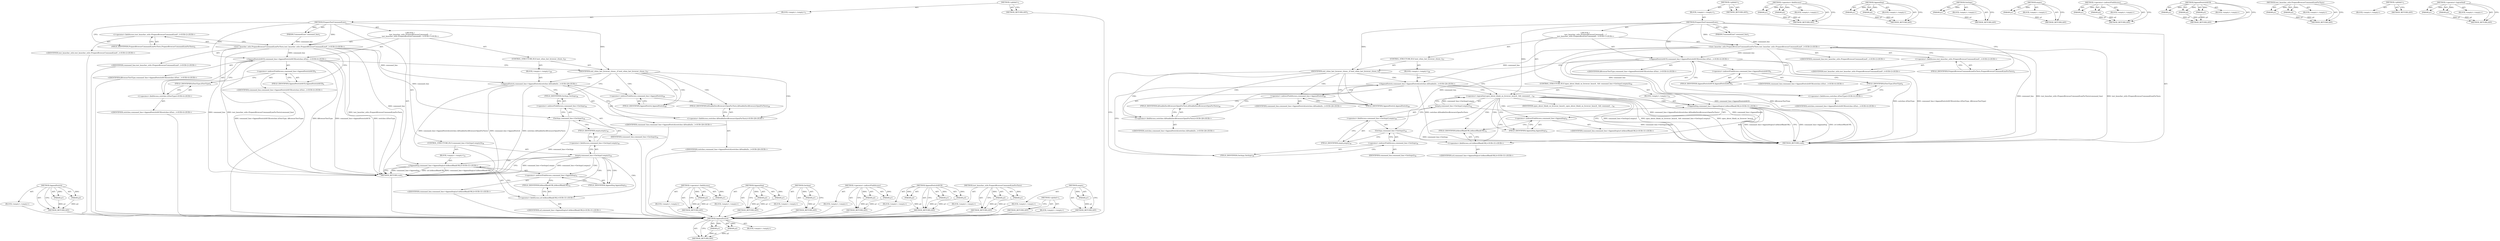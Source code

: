 digraph "&lt;operator&gt;.logicalAnd" {
vulnerable_88 [label=<(METHOD,AppendSwitch)>];
vulnerable_89 [label=<(PARAM,p1)>];
vulnerable_90 [label=<(PARAM,p2)>];
vulnerable_91 [label=<(BLOCK,&lt;empty&gt;,&lt;empty&gt;)>];
vulnerable_92 [label=<(METHOD_RETURN,ANY)>];
vulnerable_6 [label=<(METHOD,&lt;global&gt;)<SUB>1</SUB>>];
vulnerable_7 [label=<(BLOCK,&lt;empty&gt;,&lt;empty&gt;)<SUB>1</SUB>>];
vulnerable_8 [label=<(METHOD,PrepareTestCommandLine)<SUB>1</SUB>>];
vulnerable_9 [label=<(PARAM,CommandLine* command_line)<SUB>1</SUB>>];
vulnerable_10 [label="<(BLOCK,{
  test_launcher_utils::PrepareBrowserCommandL...,{
  test_launcher_utils::PrepareBrowserCommandL...)<SUB>1</SUB>>"];
vulnerable_11 [label="<(test_launcher_utils.PrepareBrowserCommandLineForTests,test_launcher_utils::PrepareBrowserCommandLineF...)<SUB>2</SUB>>"];
vulnerable_12 [label="<(&lt;operator&gt;.fieldAccess,test_launcher_utils::PrepareBrowserCommandLineF...)<SUB>2</SUB>>"];
vulnerable_13 [label="<(IDENTIFIER,test_launcher_utils,test_launcher_utils::PrepareBrowserCommandLineF...)<SUB>2</SUB>>"];
vulnerable_14 [label=<(FIELD_IDENTIFIER,PrepareBrowserCommandLineForTests,PrepareBrowserCommandLineForTests)<SUB>2</SUB>>];
vulnerable_15 [label="<(IDENTIFIER,command_line,test_launcher_utils::PrepareBrowserCommandLineF...)<SUB>2</SUB>>"];
vulnerable_16 [label="<(AppendSwitchASCII,command_line-&gt;AppendSwitchASCII(switches::kTest...)<SUB>4</SUB>>"];
vulnerable_17 [label=<(&lt;operator&gt;.indirectFieldAccess,command_line-&gt;AppendSwitchASCII)<SUB>4</SUB>>];
vulnerable_18 [label="<(IDENTIFIER,command_line,command_line-&gt;AppendSwitchASCII(switches::kTest...)<SUB>4</SUB>>"];
vulnerable_19 [label=<(FIELD_IDENTIFIER,AppendSwitchASCII,AppendSwitchASCII)<SUB>4</SUB>>];
vulnerable_20 [label="<(&lt;operator&gt;.fieldAccess,switches::kTestType)<SUB>4</SUB>>"];
vulnerable_21 [label="<(IDENTIFIER,switches,command_line-&gt;AppendSwitchASCII(switches::kTest...)<SUB>4</SUB>>"];
vulnerable_22 [label=<(FIELD_IDENTIFIER,kTestType,kTestType)<SUB>4</SUB>>];
vulnerable_23 [label="<(IDENTIFIER,kBrowserTestType,command_line-&gt;AppendSwitchASCII(switches::kTest...)<SUB>4</SUB>>"];
vulnerable_24 [label=<(CONTROL_STRUCTURE,IF,if (exit_when_last_browser_closes_))<SUB>27</SUB>>];
vulnerable_25 [label=<(IDENTIFIER,exit_when_last_browser_closes_,if (exit_when_last_browser_closes_))<SUB>27</SUB>>];
vulnerable_26 [label=<(BLOCK,&lt;empty&gt;,&lt;empty&gt;)<SUB>28</SUB>>];
vulnerable_27 [label="<(AppendSwitch,command_line-&gt;AppendSwitch(switches::kDisableZe...)<SUB>28</SUB>>"];
vulnerable_28 [label=<(&lt;operator&gt;.indirectFieldAccess,command_line-&gt;AppendSwitch)<SUB>28</SUB>>];
vulnerable_29 [label="<(IDENTIFIER,command_line,command_line-&gt;AppendSwitch(switches::kDisableZe...)<SUB>28</SUB>>"];
vulnerable_30 [label=<(FIELD_IDENTIFIER,AppendSwitch,AppendSwitch)<SUB>28</SUB>>];
vulnerable_31 [label="<(&lt;operator&gt;.fieldAccess,switches::kDisableZeroBrowsersOpenForTests)<SUB>28</SUB>>"];
vulnerable_32 [label="<(IDENTIFIER,switches,command_line-&gt;AppendSwitch(switches::kDisableZe...)<SUB>28</SUB>>"];
vulnerable_33 [label=<(FIELD_IDENTIFIER,kDisableZeroBrowsersOpenForTests,kDisableZeroBrowsersOpenForTests)<SUB>28</SUB>>];
vulnerable_34 [label=<(CONTROL_STRUCTURE,IF,if (command_line-&gt;GetArgs().empty()))<SUB>30</SUB>>];
vulnerable_35 [label=<(empty,command_line-&gt;GetArgs().empty())<SUB>30</SUB>>];
vulnerable_36 [label=<(&lt;operator&gt;.fieldAccess,command_line-&gt;GetArgs().empty)<SUB>30</SUB>>];
vulnerable_37 [label=<(GetArgs,command_line-&gt;GetArgs())<SUB>30</SUB>>];
vulnerable_38 [label=<(&lt;operator&gt;.indirectFieldAccess,command_line-&gt;GetArgs)<SUB>30</SUB>>];
vulnerable_39 [label=<(IDENTIFIER,command_line,command_line-&gt;GetArgs())<SUB>30</SUB>>];
vulnerable_40 [label=<(FIELD_IDENTIFIER,GetArgs,GetArgs)<SUB>30</SUB>>];
vulnerable_41 [label=<(FIELD_IDENTIFIER,empty,empty)<SUB>30</SUB>>];
vulnerable_42 [label=<(BLOCK,&lt;empty&gt;,&lt;empty&gt;)<SUB>31</SUB>>];
vulnerable_43 [label="<(AppendArg,command_line-&gt;AppendArg(url::kAboutBlankURL))<SUB>31</SUB>>"];
vulnerable_44 [label=<(&lt;operator&gt;.indirectFieldAccess,command_line-&gt;AppendArg)<SUB>31</SUB>>];
vulnerable_45 [label="<(IDENTIFIER,command_line,command_line-&gt;AppendArg(url::kAboutBlankURL))<SUB>31</SUB>>"];
vulnerable_46 [label=<(FIELD_IDENTIFIER,AppendArg,AppendArg)<SUB>31</SUB>>];
vulnerable_47 [label="<(&lt;operator&gt;.fieldAccess,url::kAboutBlankURL)<SUB>31</SUB>>"];
vulnerable_48 [label="<(IDENTIFIER,url,command_line-&gt;AppendArg(url::kAboutBlankURL))<SUB>31</SUB>>"];
vulnerable_49 [label=<(FIELD_IDENTIFIER,kAboutBlankURL,kAboutBlankURL)<SUB>31</SUB>>];
vulnerable_50 [label=<(METHOD_RETURN,void)<SUB>1</SUB>>];
vulnerable_52 [label=<(METHOD_RETURN,ANY)<SUB>1</SUB>>];
vulnerable_72 [label=<(METHOD,&lt;operator&gt;.fieldAccess)>];
vulnerable_73 [label=<(PARAM,p1)>];
vulnerable_74 [label=<(PARAM,p2)>];
vulnerable_75 [label=<(BLOCK,&lt;empty&gt;,&lt;empty&gt;)>];
vulnerable_76 [label=<(METHOD_RETURN,ANY)>];
vulnerable_101 [label=<(METHOD,AppendArg)>];
vulnerable_102 [label=<(PARAM,p1)>];
vulnerable_103 [label=<(PARAM,p2)>];
vulnerable_104 [label=<(BLOCK,&lt;empty&gt;,&lt;empty&gt;)>];
vulnerable_105 [label=<(METHOD_RETURN,ANY)>];
vulnerable_97 [label=<(METHOD,GetArgs)>];
vulnerable_98 [label=<(PARAM,p1)>];
vulnerable_99 [label=<(BLOCK,&lt;empty&gt;,&lt;empty&gt;)>];
vulnerable_100 [label=<(METHOD_RETURN,ANY)>];
vulnerable_83 [label=<(METHOD,&lt;operator&gt;.indirectFieldAccess)>];
vulnerable_84 [label=<(PARAM,p1)>];
vulnerable_85 [label=<(PARAM,p2)>];
vulnerable_86 [label=<(BLOCK,&lt;empty&gt;,&lt;empty&gt;)>];
vulnerable_87 [label=<(METHOD_RETURN,ANY)>];
vulnerable_77 [label=<(METHOD,AppendSwitchASCII)>];
vulnerable_78 [label=<(PARAM,p1)>];
vulnerable_79 [label=<(PARAM,p2)>];
vulnerable_80 [label=<(PARAM,p3)>];
vulnerable_81 [label=<(BLOCK,&lt;empty&gt;,&lt;empty&gt;)>];
vulnerable_82 [label=<(METHOD_RETURN,ANY)>];
vulnerable_67 [label=<(METHOD,test_launcher_utils.PrepareBrowserCommandLineForTests)>];
vulnerable_68 [label=<(PARAM,p1)>];
vulnerable_69 [label=<(PARAM,p2)>];
vulnerable_70 [label=<(BLOCK,&lt;empty&gt;,&lt;empty&gt;)>];
vulnerable_71 [label=<(METHOD_RETURN,ANY)>];
vulnerable_61 [label=<(METHOD,&lt;global&gt;)<SUB>1</SUB>>];
vulnerable_62 [label=<(BLOCK,&lt;empty&gt;,&lt;empty&gt;)>];
vulnerable_63 [label=<(METHOD_RETURN,ANY)>];
vulnerable_93 [label=<(METHOD,empty)>];
vulnerable_94 [label=<(PARAM,p1)>];
vulnerable_95 [label=<(BLOCK,&lt;empty&gt;,&lt;empty&gt;)>];
vulnerable_96 [label=<(METHOD_RETURN,ANY)>];
fixed_90 [label=<(METHOD,AppendSwitch)>];
fixed_91 [label=<(PARAM,p1)>];
fixed_92 [label=<(PARAM,p2)>];
fixed_93 [label=<(BLOCK,&lt;empty&gt;,&lt;empty&gt;)>];
fixed_94 [label=<(METHOD_RETURN,ANY)>];
fixed_6 [label=<(METHOD,&lt;global&gt;)<SUB>1</SUB>>];
fixed_7 [label=<(BLOCK,&lt;empty&gt;,&lt;empty&gt;)<SUB>1</SUB>>];
fixed_8 [label=<(METHOD,PrepareTestCommandLine)<SUB>1</SUB>>];
fixed_9 [label=<(PARAM,CommandLine* command_line)<SUB>1</SUB>>];
fixed_10 [label="<(BLOCK,{
  test_launcher_utils::PrepareBrowserCommandL...,{
  test_launcher_utils::PrepareBrowserCommandL...)<SUB>1</SUB>>"];
fixed_11 [label="<(test_launcher_utils.PrepareBrowserCommandLineForTests,test_launcher_utils::PrepareBrowserCommandLineF...)<SUB>2</SUB>>"];
fixed_12 [label="<(&lt;operator&gt;.fieldAccess,test_launcher_utils::PrepareBrowserCommandLineF...)<SUB>2</SUB>>"];
fixed_13 [label="<(IDENTIFIER,test_launcher_utils,test_launcher_utils::PrepareBrowserCommandLineF...)<SUB>2</SUB>>"];
fixed_14 [label=<(FIELD_IDENTIFIER,PrepareBrowserCommandLineForTests,PrepareBrowserCommandLineForTests)<SUB>2</SUB>>];
fixed_15 [label="<(IDENTIFIER,command_line,test_launcher_utils::PrepareBrowserCommandLineF...)<SUB>2</SUB>>"];
fixed_16 [label="<(AppendSwitchASCII,command_line-&gt;AppendSwitchASCII(switches::kTest...)<SUB>4</SUB>>"];
fixed_17 [label=<(&lt;operator&gt;.indirectFieldAccess,command_line-&gt;AppendSwitchASCII)<SUB>4</SUB>>];
fixed_18 [label="<(IDENTIFIER,command_line,command_line-&gt;AppendSwitchASCII(switches::kTest...)<SUB>4</SUB>>"];
fixed_19 [label=<(FIELD_IDENTIFIER,AppendSwitchASCII,AppendSwitchASCII)<SUB>4</SUB>>];
fixed_20 [label="<(&lt;operator&gt;.fieldAccess,switches::kTestType)<SUB>4</SUB>>"];
fixed_21 [label="<(IDENTIFIER,switches,command_line-&gt;AppendSwitchASCII(switches::kTest...)<SUB>4</SUB>>"];
fixed_22 [label=<(FIELD_IDENTIFIER,kTestType,kTestType)<SUB>4</SUB>>];
fixed_23 [label="<(IDENTIFIER,kBrowserTestType,command_line-&gt;AppendSwitchASCII(switches::kTest...)<SUB>4</SUB>>"];
fixed_24 [label=<(CONTROL_STRUCTURE,IF,if (exit_when_last_browser_closes_))<SUB>27</SUB>>];
fixed_25 [label=<(IDENTIFIER,exit_when_last_browser_closes_,if (exit_when_last_browser_closes_))<SUB>27</SUB>>];
fixed_26 [label=<(BLOCK,&lt;empty&gt;,&lt;empty&gt;)<SUB>28</SUB>>];
fixed_27 [label="<(AppendSwitch,command_line-&gt;AppendSwitch(switches::kDisableZe...)<SUB>28</SUB>>"];
fixed_28 [label=<(&lt;operator&gt;.indirectFieldAccess,command_line-&gt;AppendSwitch)<SUB>28</SUB>>];
fixed_29 [label="<(IDENTIFIER,command_line,command_line-&gt;AppendSwitch(switches::kDisableZe...)<SUB>28</SUB>>"];
fixed_30 [label=<(FIELD_IDENTIFIER,AppendSwitch,AppendSwitch)<SUB>28</SUB>>];
fixed_31 [label="<(&lt;operator&gt;.fieldAccess,switches::kDisableZeroBrowsersOpenForTests)<SUB>28</SUB>>"];
fixed_32 [label="<(IDENTIFIER,switches,command_line-&gt;AppendSwitch(switches::kDisableZe...)<SUB>28</SUB>>"];
fixed_33 [label=<(FIELD_IDENTIFIER,kDisableZeroBrowsersOpenForTests,kDisableZeroBrowsersOpenForTests)<SUB>28</SUB>>];
fixed_34 [label=<(CONTROL_STRUCTURE,IF,if (open_about_blank_on_browser_launch_ &amp;&amp; command_line-&gt;GetArgs().empty()))<SUB>30</SUB>>];
fixed_35 [label=<(&lt;operator&gt;.logicalAnd,open_about_blank_on_browser_launch_ &amp;&amp; command_...)<SUB>30</SUB>>];
fixed_36 [label=<(IDENTIFIER,open_about_blank_on_browser_launch_,open_about_blank_on_browser_launch_ &amp;&amp; command_...)<SUB>30</SUB>>];
fixed_37 [label=<(empty,command_line-&gt;GetArgs().empty())<SUB>30</SUB>>];
fixed_38 [label=<(&lt;operator&gt;.fieldAccess,command_line-&gt;GetArgs().empty)<SUB>30</SUB>>];
fixed_39 [label=<(GetArgs,command_line-&gt;GetArgs())<SUB>30</SUB>>];
fixed_40 [label=<(&lt;operator&gt;.indirectFieldAccess,command_line-&gt;GetArgs)<SUB>30</SUB>>];
fixed_41 [label=<(IDENTIFIER,command_line,command_line-&gt;GetArgs())<SUB>30</SUB>>];
fixed_42 [label=<(FIELD_IDENTIFIER,GetArgs,GetArgs)<SUB>30</SUB>>];
fixed_43 [label=<(FIELD_IDENTIFIER,empty,empty)<SUB>30</SUB>>];
fixed_44 [label=<(BLOCK,&lt;empty&gt;,&lt;empty&gt;)<SUB>31</SUB>>];
fixed_45 [label="<(AppendArg,command_line-&gt;AppendArg(url::kAboutBlankURL))<SUB>31</SUB>>"];
fixed_46 [label=<(&lt;operator&gt;.indirectFieldAccess,command_line-&gt;AppendArg)<SUB>31</SUB>>];
fixed_47 [label="<(IDENTIFIER,command_line,command_line-&gt;AppendArg(url::kAboutBlankURL))<SUB>31</SUB>>"];
fixed_48 [label=<(FIELD_IDENTIFIER,AppendArg,AppendArg)<SUB>31</SUB>>];
fixed_49 [label="<(&lt;operator&gt;.fieldAccess,url::kAboutBlankURL)<SUB>31</SUB>>"];
fixed_50 [label="<(IDENTIFIER,url,command_line-&gt;AppendArg(url::kAboutBlankURL))<SUB>31</SUB>>"];
fixed_51 [label=<(FIELD_IDENTIFIER,kAboutBlankURL,kAboutBlankURL)<SUB>31</SUB>>];
fixed_52 [label=<(METHOD_RETURN,void)<SUB>1</SUB>>];
fixed_54 [label=<(METHOD_RETURN,ANY)<SUB>1</SUB>>];
fixed_74 [label=<(METHOD,&lt;operator&gt;.fieldAccess)>];
fixed_75 [label=<(PARAM,p1)>];
fixed_76 [label=<(PARAM,p2)>];
fixed_77 [label=<(BLOCK,&lt;empty&gt;,&lt;empty&gt;)>];
fixed_78 [label=<(METHOD_RETURN,ANY)>];
fixed_108 [label=<(METHOD,AppendArg)>];
fixed_109 [label=<(PARAM,p1)>];
fixed_110 [label=<(PARAM,p2)>];
fixed_111 [label=<(BLOCK,&lt;empty&gt;,&lt;empty&gt;)>];
fixed_112 [label=<(METHOD_RETURN,ANY)>];
fixed_104 [label=<(METHOD,GetArgs)>];
fixed_105 [label=<(PARAM,p1)>];
fixed_106 [label=<(BLOCK,&lt;empty&gt;,&lt;empty&gt;)>];
fixed_107 [label=<(METHOD_RETURN,ANY)>];
fixed_100 [label=<(METHOD,empty)>];
fixed_101 [label=<(PARAM,p1)>];
fixed_102 [label=<(BLOCK,&lt;empty&gt;,&lt;empty&gt;)>];
fixed_103 [label=<(METHOD_RETURN,ANY)>];
fixed_85 [label=<(METHOD,&lt;operator&gt;.indirectFieldAccess)>];
fixed_86 [label=<(PARAM,p1)>];
fixed_87 [label=<(PARAM,p2)>];
fixed_88 [label=<(BLOCK,&lt;empty&gt;,&lt;empty&gt;)>];
fixed_89 [label=<(METHOD_RETURN,ANY)>];
fixed_79 [label=<(METHOD,AppendSwitchASCII)>];
fixed_80 [label=<(PARAM,p1)>];
fixed_81 [label=<(PARAM,p2)>];
fixed_82 [label=<(PARAM,p3)>];
fixed_83 [label=<(BLOCK,&lt;empty&gt;,&lt;empty&gt;)>];
fixed_84 [label=<(METHOD_RETURN,ANY)>];
fixed_69 [label=<(METHOD,test_launcher_utils.PrepareBrowserCommandLineForTests)>];
fixed_70 [label=<(PARAM,p1)>];
fixed_71 [label=<(PARAM,p2)>];
fixed_72 [label=<(BLOCK,&lt;empty&gt;,&lt;empty&gt;)>];
fixed_73 [label=<(METHOD_RETURN,ANY)>];
fixed_63 [label=<(METHOD,&lt;global&gt;)<SUB>1</SUB>>];
fixed_64 [label=<(BLOCK,&lt;empty&gt;,&lt;empty&gt;)>];
fixed_65 [label=<(METHOD_RETURN,ANY)>];
fixed_95 [label=<(METHOD,&lt;operator&gt;.logicalAnd)>];
fixed_96 [label=<(PARAM,p1)>];
fixed_97 [label=<(PARAM,p2)>];
fixed_98 [label=<(BLOCK,&lt;empty&gt;,&lt;empty&gt;)>];
fixed_99 [label=<(METHOD_RETURN,ANY)>];
vulnerable_88 -> vulnerable_89  [key=0, label="AST: "];
vulnerable_88 -> vulnerable_89  [key=1, label="DDG: "];
vulnerable_88 -> vulnerable_91  [key=0, label="AST: "];
vulnerable_88 -> vulnerable_90  [key=0, label="AST: "];
vulnerable_88 -> vulnerable_90  [key=1, label="DDG: "];
vulnerable_88 -> vulnerable_92  [key=0, label="AST: "];
vulnerable_88 -> vulnerable_92  [key=1, label="CFG: "];
vulnerable_89 -> vulnerable_92  [key=0, label="DDG: p1"];
vulnerable_90 -> vulnerable_92  [key=0, label="DDG: p2"];
vulnerable_91 -> fixed_90  [key=0];
vulnerable_92 -> fixed_90  [key=0];
vulnerable_6 -> vulnerable_7  [key=0, label="AST: "];
vulnerable_6 -> vulnerable_52  [key=0, label="AST: "];
vulnerable_6 -> vulnerable_52  [key=1, label="CFG: "];
vulnerable_7 -> vulnerable_8  [key=0, label="AST: "];
vulnerable_8 -> vulnerable_9  [key=0, label="AST: "];
vulnerable_8 -> vulnerable_9  [key=1, label="DDG: "];
vulnerable_8 -> vulnerable_10  [key=0, label="AST: "];
vulnerable_8 -> vulnerable_50  [key=0, label="AST: "];
vulnerable_8 -> vulnerable_14  [key=0, label="CFG: "];
vulnerable_8 -> vulnerable_11  [key=0, label="DDG: "];
vulnerable_8 -> vulnerable_16  [key=0, label="DDG: "];
vulnerable_8 -> vulnerable_25  [key=0, label="DDG: "];
vulnerable_9 -> vulnerable_11  [key=0, label="DDG: command_line"];
vulnerable_10 -> vulnerable_11  [key=0, label="AST: "];
vulnerable_10 -> vulnerable_16  [key=0, label="AST: "];
vulnerable_10 -> vulnerable_24  [key=0, label="AST: "];
vulnerable_10 -> vulnerable_34  [key=0, label="AST: "];
vulnerable_11 -> vulnerable_12  [key=0, label="AST: "];
vulnerable_11 -> vulnerable_15  [key=0, label="AST: "];
vulnerable_11 -> vulnerable_19  [key=0, label="CFG: "];
vulnerable_11 -> vulnerable_50  [key=0, label="DDG: test_launcher_utils::PrepareBrowserCommandLineForTests"];
vulnerable_11 -> vulnerable_50  [key=1, label="DDG: command_line"];
vulnerable_11 -> vulnerable_50  [key=2, label="DDG: test_launcher_utils::PrepareBrowserCommandLineForTests(command_line)"];
vulnerable_11 -> vulnerable_16  [key=0, label="DDG: command_line"];
vulnerable_11 -> vulnerable_27  [key=0, label="DDG: command_line"];
vulnerable_11 -> vulnerable_43  [key=0, label="DDG: command_line"];
vulnerable_11 -> vulnerable_37  [key=0, label="DDG: command_line"];
vulnerable_12 -> vulnerable_13  [key=0, label="AST: "];
vulnerable_12 -> vulnerable_14  [key=0, label="AST: "];
vulnerable_12 -> vulnerable_11  [key=0, label="CFG: "];
vulnerable_13 -> fixed_90  [key=0];
vulnerable_14 -> vulnerable_12  [key=0, label="CFG: "];
vulnerable_15 -> fixed_90  [key=0];
vulnerable_16 -> vulnerable_17  [key=0, label="AST: "];
vulnerable_16 -> vulnerable_20  [key=0, label="AST: "];
vulnerable_16 -> vulnerable_23  [key=0, label="AST: "];
vulnerable_16 -> vulnerable_25  [key=0, label="CFG: "];
vulnerable_16 -> vulnerable_50  [key=0, label="DDG: command_line-&gt;AppendSwitchASCII"];
vulnerable_16 -> vulnerable_50  [key=1, label="DDG: switches::kTestType"];
vulnerable_16 -> vulnerable_50  [key=2, label="DDG: command_line-&gt;AppendSwitchASCII(switches::kTestType, kBrowserTestType)"];
vulnerable_16 -> vulnerable_50  [key=3, label="DDG: kBrowserTestType"];
vulnerable_17 -> vulnerable_18  [key=0, label="AST: "];
vulnerable_17 -> vulnerable_19  [key=0, label="AST: "];
vulnerable_17 -> vulnerable_22  [key=0, label="CFG: "];
vulnerable_18 -> fixed_90  [key=0];
vulnerable_19 -> vulnerable_17  [key=0, label="CFG: "];
vulnerable_20 -> vulnerable_21  [key=0, label="AST: "];
vulnerable_20 -> vulnerable_22  [key=0, label="AST: "];
vulnerable_20 -> vulnerable_16  [key=0, label="CFG: "];
vulnerable_21 -> fixed_90  [key=0];
vulnerable_22 -> vulnerable_20  [key=0, label="CFG: "];
vulnerable_23 -> fixed_90  [key=0];
vulnerable_24 -> vulnerable_25  [key=0, label="AST: "];
vulnerable_24 -> vulnerable_26  [key=0, label="AST: "];
vulnerable_25 -> vulnerable_30  [key=0, label="CFG: "];
vulnerable_25 -> vulnerable_30  [key=1, label="CDG: "];
vulnerable_25 -> vulnerable_40  [key=0, label="CFG: "];
vulnerable_25 -> vulnerable_33  [key=0, label="CDG: "];
vulnerable_25 -> vulnerable_28  [key=0, label="CDG: "];
vulnerable_25 -> vulnerable_27  [key=0, label="CDG: "];
vulnerable_25 -> vulnerable_31  [key=0, label="CDG: "];
vulnerable_26 -> vulnerable_27  [key=0, label="AST: "];
vulnerable_27 -> vulnerable_28  [key=0, label="AST: "];
vulnerable_27 -> vulnerable_31  [key=0, label="AST: "];
vulnerable_27 -> vulnerable_40  [key=0, label="CFG: "];
vulnerable_27 -> vulnerable_50  [key=0, label="DDG: command_line-&gt;AppendSwitch"];
vulnerable_27 -> vulnerable_50  [key=1, label="DDG: switches::kDisableZeroBrowsersOpenForTests"];
vulnerable_27 -> vulnerable_50  [key=2, label="DDG: command_line-&gt;AppendSwitch(switches::kDisableZeroBrowsersOpenForTests)"];
vulnerable_28 -> vulnerable_29  [key=0, label="AST: "];
vulnerable_28 -> vulnerable_30  [key=0, label="AST: "];
vulnerable_28 -> vulnerable_33  [key=0, label="CFG: "];
vulnerable_29 -> fixed_90  [key=0];
vulnerable_30 -> vulnerable_28  [key=0, label="CFG: "];
vulnerable_31 -> vulnerable_32  [key=0, label="AST: "];
vulnerable_31 -> vulnerable_33  [key=0, label="AST: "];
vulnerable_31 -> vulnerable_27  [key=0, label="CFG: "];
vulnerable_32 -> fixed_90  [key=0];
vulnerable_33 -> vulnerable_31  [key=0, label="CFG: "];
vulnerable_34 -> vulnerable_35  [key=0, label="AST: "];
vulnerable_34 -> vulnerable_42  [key=0, label="AST: "];
vulnerable_35 -> vulnerable_36  [key=0, label="AST: "];
vulnerable_35 -> vulnerable_50  [key=0, label="CFG: "];
vulnerable_35 -> vulnerable_50  [key=1, label="DDG: command_line-&gt;GetArgs().empty"];
vulnerable_35 -> vulnerable_50  [key=2, label="DDG: command_line-&gt;GetArgs().empty()"];
vulnerable_35 -> vulnerable_46  [key=0, label="CFG: "];
vulnerable_35 -> vulnerable_46  [key=1, label="CDG: "];
vulnerable_35 -> vulnerable_47  [key=0, label="CDG: "];
vulnerable_35 -> vulnerable_49  [key=0, label="CDG: "];
vulnerable_35 -> vulnerable_44  [key=0, label="CDG: "];
vulnerable_35 -> vulnerable_43  [key=0, label="CDG: "];
vulnerable_36 -> vulnerable_37  [key=0, label="AST: "];
vulnerable_36 -> vulnerable_41  [key=0, label="AST: "];
vulnerable_36 -> vulnerable_35  [key=0, label="CFG: "];
vulnerable_37 -> vulnerable_38  [key=0, label="AST: "];
vulnerable_37 -> vulnerable_41  [key=0, label="CFG: "];
vulnerable_37 -> vulnerable_50  [key=0, label="DDG: command_line-&gt;GetArgs"];
vulnerable_38 -> vulnerable_39  [key=0, label="AST: "];
vulnerable_38 -> vulnerable_40  [key=0, label="AST: "];
vulnerable_38 -> vulnerable_37  [key=0, label="CFG: "];
vulnerable_39 -> fixed_90  [key=0];
vulnerable_40 -> vulnerable_38  [key=0, label="CFG: "];
vulnerable_41 -> vulnerable_36  [key=0, label="CFG: "];
vulnerable_42 -> vulnerable_43  [key=0, label="AST: "];
vulnerable_43 -> vulnerable_44  [key=0, label="AST: "];
vulnerable_43 -> vulnerable_47  [key=0, label="AST: "];
vulnerable_43 -> vulnerable_50  [key=0, label="CFG: "];
vulnerable_43 -> vulnerable_50  [key=1, label="DDG: command_line-&gt;AppendArg"];
vulnerable_43 -> vulnerable_50  [key=2, label="DDG: url::kAboutBlankURL"];
vulnerable_43 -> vulnerable_50  [key=3, label="DDG: command_line-&gt;AppendArg(url::kAboutBlankURL)"];
vulnerable_44 -> vulnerable_45  [key=0, label="AST: "];
vulnerable_44 -> vulnerable_46  [key=0, label="AST: "];
vulnerable_44 -> vulnerable_49  [key=0, label="CFG: "];
vulnerable_45 -> fixed_90  [key=0];
vulnerable_46 -> vulnerable_44  [key=0, label="CFG: "];
vulnerable_47 -> vulnerable_48  [key=0, label="AST: "];
vulnerable_47 -> vulnerable_49  [key=0, label="AST: "];
vulnerable_47 -> vulnerable_43  [key=0, label="CFG: "];
vulnerable_48 -> fixed_90  [key=0];
vulnerable_49 -> vulnerable_47  [key=0, label="CFG: "];
vulnerable_50 -> fixed_90  [key=0];
vulnerable_52 -> fixed_90  [key=0];
vulnerable_72 -> vulnerable_73  [key=0, label="AST: "];
vulnerable_72 -> vulnerable_73  [key=1, label="DDG: "];
vulnerable_72 -> vulnerable_75  [key=0, label="AST: "];
vulnerable_72 -> vulnerable_74  [key=0, label="AST: "];
vulnerable_72 -> vulnerable_74  [key=1, label="DDG: "];
vulnerable_72 -> vulnerable_76  [key=0, label="AST: "];
vulnerable_72 -> vulnerable_76  [key=1, label="CFG: "];
vulnerable_73 -> vulnerable_76  [key=0, label="DDG: p1"];
vulnerable_74 -> vulnerable_76  [key=0, label="DDG: p2"];
vulnerable_75 -> fixed_90  [key=0];
vulnerable_76 -> fixed_90  [key=0];
vulnerable_101 -> vulnerable_102  [key=0, label="AST: "];
vulnerable_101 -> vulnerable_102  [key=1, label="DDG: "];
vulnerable_101 -> vulnerable_104  [key=0, label="AST: "];
vulnerable_101 -> vulnerable_103  [key=0, label="AST: "];
vulnerable_101 -> vulnerable_103  [key=1, label="DDG: "];
vulnerable_101 -> vulnerable_105  [key=0, label="AST: "];
vulnerable_101 -> vulnerable_105  [key=1, label="CFG: "];
vulnerable_102 -> vulnerable_105  [key=0, label="DDG: p1"];
vulnerable_103 -> vulnerable_105  [key=0, label="DDG: p2"];
vulnerable_104 -> fixed_90  [key=0];
vulnerable_105 -> fixed_90  [key=0];
vulnerable_97 -> vulnerable_98  [key=0, label="AST: "];
vulnerable_97 -> vulnerable_98  [key=1, label="DDG: "];
vulnerable_97 -> vulnerable_99  [key=0, label="AST: "];
vulnerable_97 -> vulnerable_100  [key=0, label="AST: "];
vulnerable_97 -> vulnerable_100  [key=1, label="CFG: "];
vulnerable_98 -> vulnerable_100  [key=0, label="DDG: p1"];
vulnerable_99 -> fixed_90  [key=0];
vulnerable_100 -> fixed_90  [key=0];
vulnerable_83 -> vulnerable_84  [key=0, label="AST: "];
vulnerable_83 -> vulnerable_84  [key=1, label="DDG: "];
vulnerable_83 -> vulnerable_86  [key=0, label="AST: "];
vulnerable_83 -> vulnerable_85  [key=0, label="AST: "];
vulnerable_83 -> vulnerable_85  [key=1, label="DDG: "];
vulnerable_83 -> vulnerable_87  [key=0, label="AST: "];
vulnerable_83 -> vulnerable_87  [key=1, label="CFG: "];
vulnerable_84 -> vulnerable_87  [key=0, label="DDG: p1"];
vulnerable_85 -> vulnerable_87  [key=0, label="DDG: p2"];
vulnerable_86 -> fixed_90  [key=0];
vulnerable_87 -> fixed_90  [key=0];
vulnerable_77 -> vulnerable_78  [key=0, label="AST: "];
vulnerable_77 -> vulnerable_78  [key=1, label="DDG: "];
vulnerable_77 -> vulnerable_81  [key=0, label="AST: "];
vulnerable_77 -> vulnerable_79  [key=0, label="AST: "];
vulnerable_77 -> vulnerable_79  [key=1, label="DDG: "];
vulnerable_77 -> vulnerable_82  [key=0, label="AST: "];
vulnerable_77 -> vulnerable_82  [key=1, label="CFG: "];
vulnerable_77 -> vulnerable_80  [key=0, label="AST: "];
vulnerable_77 -> vulnerable_80  [key=1, label="DDG: "];
vulnerable_78 -> vulnerable_82  [key=0, label="DDG: p1"];
vulnerable_79 -> vulnerable_82  [key=0, label="DDG: p2"];
vulnerable_80 -> vulnerable_82  [key=0, label="DDG: p3"];
vulnerable_81 -> fixed_90  [key=0];
vulnerable_82 -> fixed_90  [key=0];
vulnerable_67 -> vulnerable_68  [key=0, label="AST: "];
vulnerable_67 -> vulnerable_68  [key=1, label="DDG: "];
vulnerable_67 -> vulnerable_70  [key=0, label="AST: "];
vulnerable_67 -> vulnerable_69  [key=0, label="AST: "];
vulnerable_67 -> vulnerable_69  [key=1, label="DDG: "];
vulnerable_67 -> vulnerable_71  [key=0, label="AST: "];
vulnerable_67 -> vulnerable_71  [key=1, label="CFG: "];
vulnerable_68 -> vulnerable_71  [key=0, label="DDG: p1"];
vulnerable_69 -> vulnerable_71  [key=0, label="DDG: p2"];
vulnerable_70 -> fixed_90  [key=0];
vulnerable_71 -> fixed_90  [key=0];
vulnerable_61 -> vulnerable_62  [key=0, label="AST: "];
vulnerable_61 -> vulnerable_63  [key=0, label="AST: "];
vulnerable_61 -> vulnerable_63  [key=1, label="CFG: "];
vulnerable_62 -> fixed_90  [key=0];
vulnerable_63 -> fixed_90  [key=0];
vulnerable_93 -> vulnerable_94  [key=0, label="AST: "];
vulnerable_93 -> vulnerable_94  [key=1, label="DDG: "];
vulnerable_93 -> vulnerable_95  [key=0, label="AST: "];
vulnerable_93 -> vulnerable_96  [key=0, label="AST: "];
vulnerable_93 -> vulnerable_96  [key=1, label="CFG: "];
vulnerable_94 -> vulnerable_96  [key=0, label="DDG: p1"];
vulnerable_95 -> fixed_90  [key=0];
vulnerable_96 -> fixed_90  [key=0];
fixed_90 -> fixed_91  [key=0, label="AST: "];
fixed_90 -> fixed_91  [key=1, label="DDG: "];
fixed_90 -> fixed_93  [key=0, label="AST: "];
fixed_90 -> fixed_92  [key=0, label="AST: "];
fixed_90 -> fixed_92  [key=1, label="DDG: "];
fixed_90 -> fixed_94  [key=0, label="AST: "];
fixed_90 -> fixed_94  [key=1, label="CFG: "];
fixed_91 -> fixed_94  [key=0, label="DDG: p1"];
fixed_92 -> fixed_94  [key=0, label="DDG: p2"];
fixed_6 -> fixed_7  [key=0, label="AST: "];
fixed_6 -> fixed_54  [key=0, label="AST: "];
fixed_6 -> fixed_54  [key=1, label="CFG: "];
fixed_7 -> fixed_8  [key=0, label="AST: "];
fixed_8 -> fixed_9  [key=0, label="AST: "];
fixed_8 -> fixed_9  [key=1, label="DDG: "];
fixed_8 -> fixed_10  [key=0, label="AST: "];
fixed_8 -> fixed_52  [key=0, label="AST: "];
fixed_8 -> fixed_14  [key=0, label="CFG: "];
fixed_8 -> fixed_11  [key=0, label="DDG: "];
fixed_8 -> fixed_16  [key=0, label="DDG: "];
fixed_8 -> fixed_25  [key=0, label="DDG: "];
fixed_8 -> fixed_35  [key=0, label="DDG: "];
fixed_9 -> fixed_11  [key=0, label="DDG: command_line"];
fixed_10 -> fixed_11  [key=0, label="AST: "];
fixed_10 -> fixed_16  [key=0, label="AST: "];
fixed_10 -> fixed_24  [key=0, label="AST: "];
fixed_10 -> fixed_34  [key=0, label="AST: "];
fixed_11 -> fixed_12  [key=0, label="AST: "];
fixed_11 -> fixed_15  [key=0, label="AST: "];
fixed_11 -> fixed_19  [key=0, label="CFG: "];
fixed_11 -> fixed_52  [key=0, label="DDG: test_launcher_utils::PrepareBrowserCommandLineForTests"];
fixed_11 -> fixed_52  [key=1, label="DDG: command_line"];
fixed_11 -> fixed_52  [key=2, label="DDG: test_launcher_utils::PrepareBrowserCommandLineForTests(command_line)"];
fixed_11 -> fixed_16  [key=0, label="DDG: command_line"];
fixed_11 -> fixed_27  [key=0, label="DDG: command_line"];
fixed_11 -> fixed_45  [key=0, label="DDG: command_line"];
fixed_11 -> fixed_39  [key=0, label="DDG: command_line"];
fixed_12 -> fixed_13  [key=0, label="AST: "];
fixed_12 -> fixed_14  [key=0, label="AST: "];
fixed_12 -> fixed_11  [key=0, label="CFG: "];
fixed_14 -> fixed_12  [key=0, label="CFG: "];
fixed_16 -> fixed_17  [key=0, label="AST: "];
fixed_16 -> fixed_20  [key=0, label="AST: "];
fixed_16 -> fixed_23  [key=0, label="AST: "];
fixed_16 -> fixed_25  [key=0, label="CFG: "];
fixed_16 -> fixed_52  [key=0, label="DDG: command_line-&gt;AppendSwitchASCII"];
fixed_16 -> fixed_52  [key=1, label="DDG: switches::kTestType"];
fixed_16 -> fixed_52  [key=2, label="DDG: command_line-&gt;AppendSwitchASCII(switches::kTestType, kBrowserTestType)"];
fixed_16 -> fixed_52  [key=3, label="DDG: kBrowserTestType"];
fixed_17 -> fixed_18  [key=0, label="AST: "];
fixed_17 -> fixed_19  [key=0, label="AST: "];
fixed_17 -> fixed_22  [key=0, label="CFG: "];
fixed_19 -> fixed_17  [key=0, label="CFG: "];
fixed_20 -> fixed_21  [key=0, label="AST: "];
fixed_20 -> fixed_22  [key=0, label="AST: "];
fixed_20 -> fixed_16  [key=0, label="CFG: "];
fixed_22 -> fixed_20  [key=0, label="CFG: "];
fixed_24 -> fixed_25  [key=0, label="AST: "];
fixed_24 -> fixed_26  [key=0, label="AST: "];
fixed_25 -> fixed_30  [key=0, label="CFG: "];
fixed_25 -> fixed_30  [key=1, label="CDG: "];
fixed_25 -> fixed_35  [key=0, label="CFG: "];
fixed_25 -> fixed_42  [key=0, label="CFG: "];
fixed_25 -> fixed_33  [key=0, label="CDG: "];
fixed_25 -> fixed_28  [key=0, label="CDG: "];
fixed_25 -> fixed_27  [key=0, label="CDG: "];
fixed_25 -> fixed_31  [key=0, label="CDG: "];
fixed_26 -> fixed_27  [key=0, label="AST: "];
fixed_27 -> fixed_28  [key=0, label="AST: "];
fixed_27 -> fixed_31  [key=0, label="AST: "];
fixed_27 -> fixed_35  [key=0, label="CFG: "];
fixed_27 -> fixed_42  [key=0, label="CFG: "];
fixed_27 -> fixed_52  [key=0, label="DDG: command_line-&gt;AppendSwitch"];
fixed_27 -> fixed_52  [key=1, label="DDG: switches::kDisableZeroBrowsersOpenForTests"];
fixed_27 -> fixed_52  [key=2, label="DDG: command_line-&gt;AppendSwitch(switches::kDisableZeroBrowsersOpenForTests)"];
fixed_28 -> fixed_29  [key=0, label="AST: "];
fixed_28 -> fixed_30  [key=0, label="AST: "];
fixed_28 -> fixed_33  [key=0, label="CFG: "];
fixed_30 -> fixed_28  [key=0, label="CFG: "];
fixed_31 -> fixed_32  [key=0, label="AST: "];
fixed_31 -> fixed_33  [key=0, label="AST: "];
fixed_31 -> fixed_27  [key=0, label="CFG: "];
fixed_33 -> fixed_31  [key=0, label="CFG: "];
fixed_34 -> fixed_35  [key=0, label="AST: "];
fixed_34 -> fixed_44  [key=0, label="AST: "];
fixed_35 -> fixed_36  [key=0, label="AST: "];
fixed_35 -> fixed_37  [key=0, label="AST: "];
fixed_35 -> fixed_52  [key=0, label="CFG: "];
fixed_35 -> fixed_52  [key=1, label="DDG: command_line-&gt;GetArgs().empty()"];
fixed_35 -> fixed_52  [key=2, label="DDG: open_about_blank_on_browser_launch_ &amp;&amp; command_line-&gt;GetArgs().empty()"];
fixed_35 -> fixed_52  [key=3, label="DDG: open_about_blank_on_browser_launch_"];
fixed_35 -> fixed_48  [key=0, label="CFG: "];
fixed_35 -> fixed_48  [key=1, label="CDG: "];
fixed_35 -> fixed_49  [key=0, label="CDG: "];
fixed_35 -> fixed_51  [key=0, label="CDG: "];
fixed_35 -> fixed_46  [key=0, label="CDG: "];
fixed_35 -> fixed_45  [key=0, label="CDG: "];
fixed_37 -> fixed_38  [key=0, label="AST: "];
fixed_37 -> fixed_35  [key=0, label="CFG: "];
fixed_37 -> fixed_35  [key=1, label="DDG: command_line-&gt;GetArgs().empty"];
fixed_37 -> fixed_52  [key=0, label="DDG: command_line-&gt;GetArgs().empty"];
fixed_38 -> fixed_39  [key=0, label="AST: "];
fixed_38 -> fixed_43  [key=0, label="AST: "];
fixed_38 -> fixed_37  [key=0, label="CFG: "];
fixed_39 -> fixed_40  [key=0, label="AST: "];
fixed_39 -> fixed_43  [key=0, label="CFG: "];
fixed_39 -> fixed_52  [key=0, label="DDG: command_line-&gt;GetArgs"];
fixed_40 -> fixed_41  [key=0, label="AST: "];
fixed_40 -> fixed_42  [key=0, label="AST: "];
fixed_40 -> fixed_39  [key=0, label="CFG: "];
fixed_42 -> fixed_40  [key=0, label="CFG: "];
fixed_43 -> fixed_38  [key=0, label="CFG: "];
fixed_44 -> fixed_45  [key=0, label="AST: "];
fixed_45 -> fixed_46  [key=0, label="AST: "];
fixed_45 -> fixed_49  [key=0, label="AST: "];
fixed_45 -> fixed_52  [key=0, label="CFG: "];
fixed_45 -> fixed_52  [key=1, label="DDG: command_line-&gt;AppendArg"];
fixed_45 -> fixed_52  [key=2, label="DDG: url::kAboutBlankURL"];
fixed_45 -> fixed_52  [key=3, label="DDG: command_line-&gt;AppendArg(url::kAboutBlankURL)"];
fixed_46 -> fixed_47  [key=0, label="AST: "];
fixed_46 -> fixed_48  [key=0, label="AST: "];
fixed_46 -> fixed_51  [key=0, label="CFG: "];
fixed_48 -> fixed_46  [key=0, label="CFG: "];
fixed_49 -> fixed_50  [key=0, label="AST: "];
fixed_49 -> fixed_51  [key=0, label="AST: "];
fixed_49 -> fixed_45  [key=0, label="CFG: "];
fixed_51 -> fixed_49  [key=0, label="CFG: "];
fixed_74 -> fixed_75  [key=0, label="AST: "];
fixed_74 -> fixed_75  [key=1, label="DDG: "];
fixed_74 -> fixed_77  [key=0, label="AST: "];
fixed_74 -> fixed_76  [key=0, label="AST: "];
fixed_74 -> fixed_76  [key=1, label="DDG: "];
fixed_74 -> fixed_78  [key=0, label="AST: "];
fixed_74 -> fixed_78  [key=1, label="CFG: "];
fixed_75 -> fixed_78  [key=0, label="DDG: p1"];
fixed_76 -> fixed_78  [key=0, label="DDG: p2"];
fixed_108 -> fixed_109  [key=0, label="AST: "];
fixed_108 -> fixed_109  [key=1, label="DDG: "];
fixed_108 -> fixed_111  [key=0, label="AST: "];
fixed_108 -> fixed_110  [key=0, label="AST: "];
fixed_108 -> fixed_110  [key=1, label="DDG: "];
fixed_108 -> fixed_112  [key=0, label="AST: "];
fixed_108 -> fixed_112  [key=1, label="CFG: "];
fixed_109 -> fixed_112  [key=0, label="DDG: p1"];
fixed_110 -> fixed_112  [key=0, label="DDG: p2"];
fixed_104 -> fixed_105  [key=0, label="AST: "];
fixed_104 -> fixed_105  [key=1, label="DDG: "];
fixed_104 -> fixed_106  [key=0, label="AST: "];
fixed_104 -> fixed_107  [key=0, label="AST: "];
fixed_104 -> fixed_107  [key=1, label="CFG: "];
fixed_105 -> fixed_107  [key=0, label="DDG: p1"];
fixed_100 -> fixed_101  [key=0, label="AST: "];
fixed_100 -> fixed_101  [key=1, label="DDG: "];
fixed_100 -> fixed_102  [key=0, label="AST: "];
fixed_100 -> fixed_103  [key=0, label="AST: "];
fixed_100 -> fixed_103  [key=1, label="CFG: "];
fixed_101 -> fixed_103  [key=0, label="DDG: p1"];
fixed_85 -> fixed_86  [key=0, label="AST: "];
fixed_85 -> fixed_86  [key=1, label="DDG: "];
fixed_85 -> fixed_88  [key=0, label="AST: "];
fixed_85 -> fixed_87  [key=0, label="AST: "];
fixed_85 -> fixed_87  [key=1, label="DDG: "];
fixed_85 -> fixed_89  [key=0, label="AST: "];
fixed_85 -> fixed_89  [key=1, label="CFG: "];
fixed_86 -> fixed_89  [key=0, label="DDG: p1"];
fixed_87 -> fixed_89  [key=0, label="DDG: p2"];
fixed_79 -> fixed_80  [key=0, label="AST: "];
fixed_79 -> fixed_80  [key=1, label="DDG: "];
fixed_79 -> fixed_83  [key=0, label="AST: "];
fixed_79 -> fixed_81  [key=0, label="AST: "];
fixed_79 -> fixed_81  [key=1, label="DDG: "];
fixed_79 -> fixed_84  [key=0, label="AST: "];
fixed_79 -> fixed_84  [key=1, label="CFG: "];
fixed_79 -> fixed_82  [key=0, label="AST: "];
fixed_79 -> fixed_82  [key=1, label="DDG: "];
fixed_80 -> fixed_84  [key=0, label="DDG: p1"];
fixed_81 -> fixed_84  [key=0, label="DDG: p2"];
fixed_82 -> fixed_84  [key=0, label="DDG: p3"];
fixed_69 -> fixed_70  [key=0, label="AST: "];
fixed_69 -> fixed_70  [key=1, label="DDG: "];
fixed_69 -> fixed_72  [key=0, label="AST: "];
fixed_69 -> fixed_71  [key=0, label="AST: "];
fixed_69 -> fixed_71  [key=1, label="DDG: "];
fixed_69 -> fixed_73  [key=0, label="AST: "];
fixed_69 -> fixed_73  [key=1, label="CFG: "];
fixed_70 -> fixed_73  [key=0, label="DDG: p1"];
fixed_71 -> fixed_73  [key=0, label="DDG: p2"];
fixed_63 -> fixed_64  [key=0, label="AST: "];
fixed_63 -> fixed_65  [key=0, label="AST: "];
fixed_63 -> fixed_65  [key=1, label="CFG: "];
fixed_95 -> fixed_96  [key=0, label="AST: "];
fixed_95 -> fixed_96  [key=1, label="DDG: "];
fixed_95 -> fixed_98  [key=0, label="AST: "];
fixed_95 -> fixed_97  [key=0, label="AST: "];
fixed_95 -> fixed_97  [key=1, label="DDG: "];
fixed_95 -> fixed_99  [key=0, label="AST: "];
fixed_95 -> fixed_99  [key=1, label="CFG: "];
fixed_96 -> fixed_99  [key=0, label="DDG: p1"];
fixed_97 -> fixed_99  [key=0, label="DDG: p2"];
}
